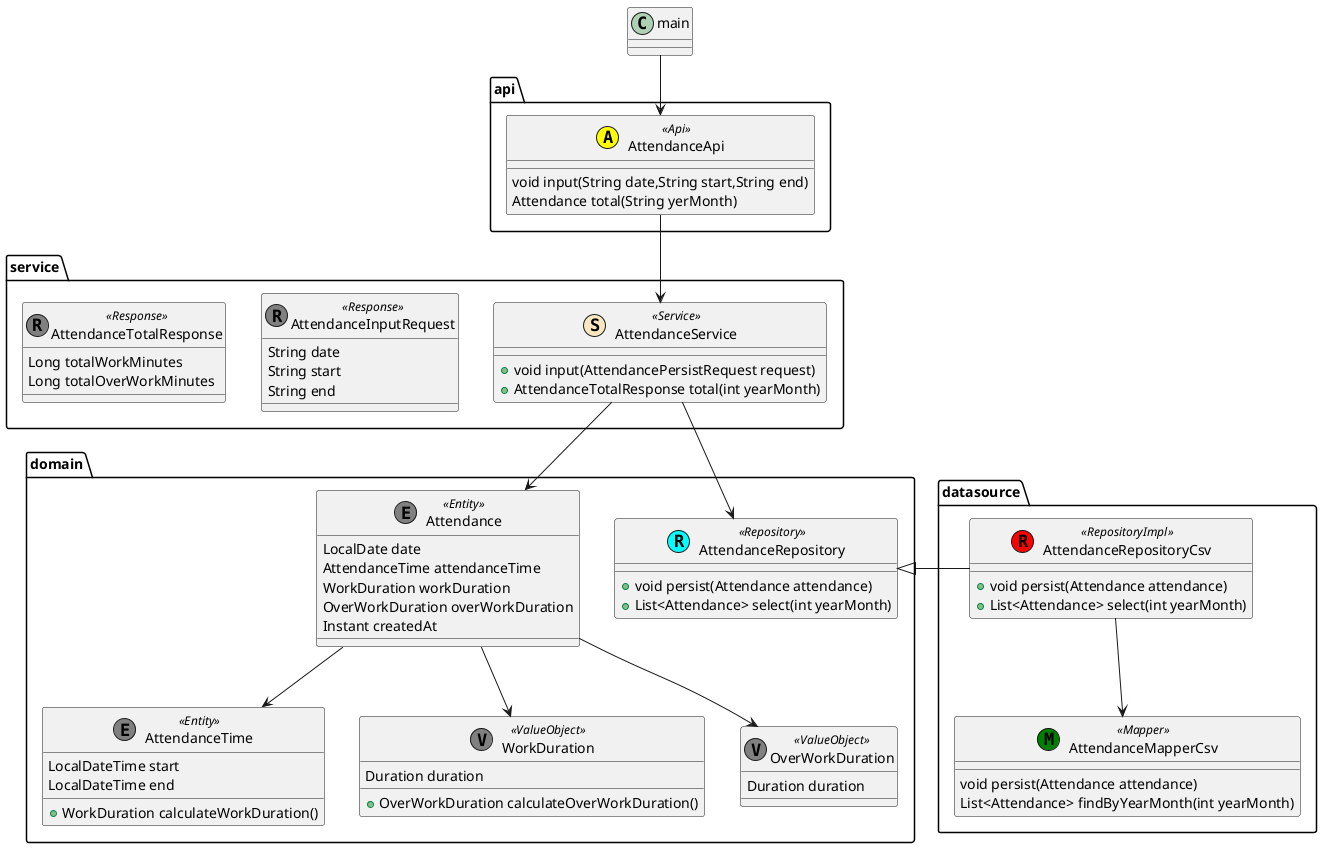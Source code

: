 @startuml 勤怠管理クラス図
package domain {
    class Attendance<<(E,gray) Entity>> {
        LocalDate date
        AttendanceTime attendanceTime
        WorkDuration workDuration
        OverWorkDuration overWorkDuration
        Instant createdAt
    }

    class AttendanceTime<<(E,gray) Entity>> {
        LocalDateTime start
        LocalDateTime end
        + WorkDuration calculateWorkDuration()
    }

    class WorkDuration<<(V,gray) ValueObject>> {
        Duration duration
        + OverWorkDuration calculateOverWorkDuration()
     }

     class OverWorkDuration<<(V,gray) ValueObject>> {
        Duration duration
     }

     class AttendanceRepository<<(R,Cyan) Repository>> {
           + void persist(Attendance attendance)
           + List<Attendance> select(int yearMonth)
      }
}

package datasource {
    class AttendanceRepositoryCsv<<(R,red) RepositoryImpl>> {
        + void persist(Attendance attendance)
        + List<Attendance> select(int yearMonth)
    }

    class AttendanceMapperCsv<<(M,green) Mapper>> {
        void persist(Attendance attendance)
        List<Attendance> findByYearMonth(int yearMonth)
    }
}

package service {
    class AttendanceService<<(S,strategy) Service>> {
       + void input(AttendancePersistRequest request)
       + AttendanceTotalResponse total(int yearMonth)
    }

    class AttendanceInputRequest<<(R,gray) Response>> {
            String date
            String start
            String end
    }


    class AttendanceTotalResponse<<(R,gray) Response>> {
        Long totalWorkMinutes
        Long totalOverWorkMinutes
    }
}

package api {
    class AttendanceApi<<(A,yellow) Api>> {
        void input(String date,String start,String end)
        Attendance total(String yerMonth)
    }

}

class main {
}

main --> AttendanceApi
AttendanceApi --> AttendanceService
AttendanceService --> Attendance
AttendanceRepositoryCsv -left-|> AttendanceRepository
AttendanceService --> AttendanceRepository
Attendance --> AttendanceTime
Attendance --> WorkDuration
Attendance --> OverWorkDuration
AttendanceRepositoryCsv --> AttendanceMapperCsv


@enduml

